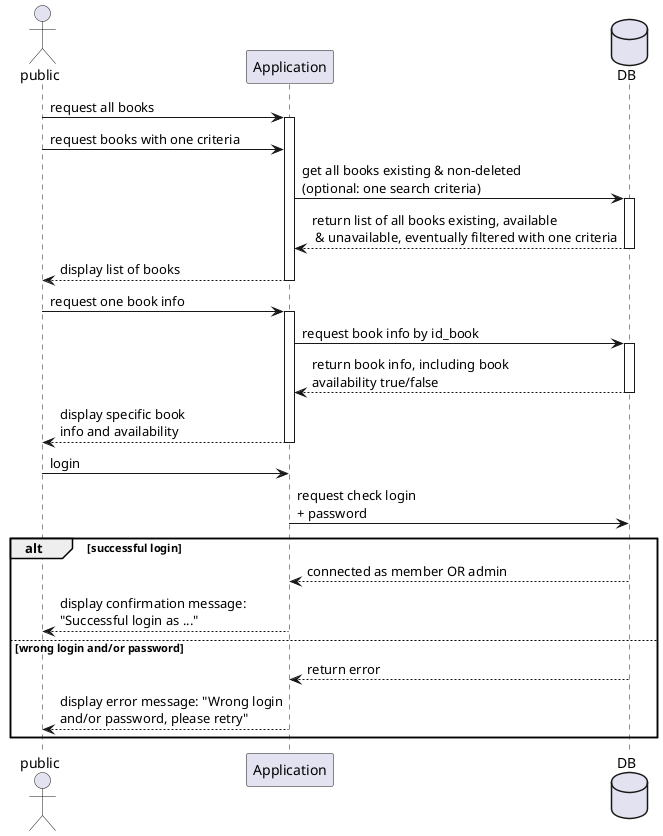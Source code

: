 @startuml public_sequence
actor public as pub
participant Application as app
database DB as db

    pub -> app ++ : request all books
    pub -> app : request books with one criteria
    app -> db ++ : get all books existing & non-deleted\n(optional: one search criteria)
    return return list of all books existing, available\n & unavailable, eventually filtered with one criteria
    return display list of books

    pub -> app ++ : request one book info
    app -> db ++ : request book info by id_book
    return return book info, including book\navailability true/false
    return display specific book\ninfo and availability

    pub -> app : login 
    app -> db : request check login\n+ password

    alt successful login
        db --> app : connected as member OR admin
        app --> pub : display confirmation message:\n"Successful login as ..."

    else wrong login and/or password
        db --> app : return error
        app --> pub : display error message: "Wrong login\nand/or password, please retry"
    end

@enduml